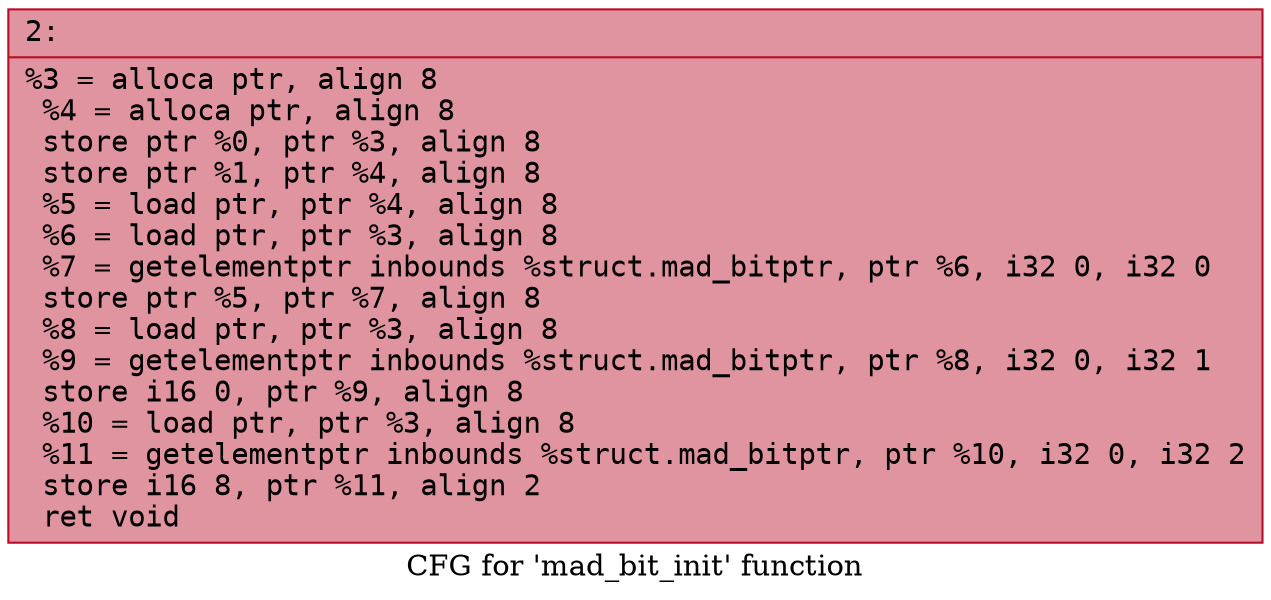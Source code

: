 digraph "CFG for 'mad_bit_init' function" {
	label="CFG for 'mad_bit_init' function";

	Node0x600001c15fe0 [shape=record,color="#b70d28ff", style=filled, fillcolor="#b70d2870" fontname="Courier",label="{2:\l|  %3 = alloca ptr, align 8\l  %4 = alloca ptr, align 8\l  store ptr %0, ptr %3, align 8\l  store ptr %1, ptr %4, align 8\l  %5 = load ptr, ptr %4, align 8\l  %6 = load ptr, ptr %3, align 8\l  %7 = getelementptr inbounds %struct.mad_bitptr, ptr %6, i32 0, i32 0\l  store ptr %5, ptr %7, align 8\l  %8 = load ptr, ptr %3, align 8\l  %9 = getelementptr inbounds %struct.mad_bitptr, ptr %8, i32 0, i32 1\l  store i16 0, ptr %9, align 8\l  %10 = load ptr, ptr %3, align 8\l  %11 = getelementptr inbounds %struct.mad_bitptr, ptr %10, i32 0, i32 2\l  store i16 8, ptr %11, align 2\l  ret void\l}"];
}
